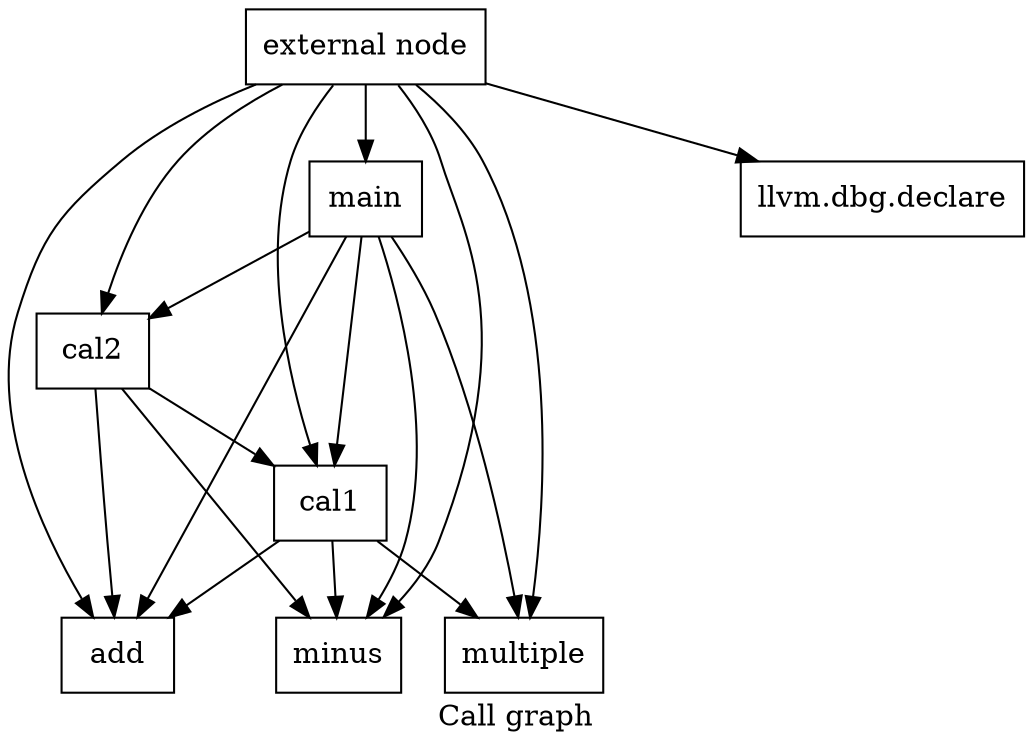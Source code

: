 digraph "Call graph" {
	label="Call graph";

	Node0x2e45cd0 [shape=record,label="{external node}"];
	Node0x2e45cd0 -> Node0x2e47170;
	Node0x2e45cd0 -> Node0x2e47210;
	Node0x2e45cd0 -> Node0x2e471a0;
	Node0x2e45cd0 -> Node0x2e473a0;
	Node0x2e45cd0 -> Node0x2e47410;
	Node0x2e45cd0 -> Node0x2e47440;
	Node0x2e45cd0 -> Node0x2e46740;
	Node0x2e46740 [shape=record,label="{main}"];
	Node0x2e46740 -> Node0x2e47170;
	Node0x2e46740 -> Node0x2e471a0;
	Node0x2e46740 -> Node0x2e473a0;
	Node0x2e46740 -> Node0x2e47410;
	Node0x2e46740 -> Node0x2e47440;
	Node0x2e47210 [shape=record,label="{llvm.dbg.declare}"];
	Node0x2e47170 [shape=record,label="{add}"];
	Node0x2e47410 [shape=record,label="{cal1}"];
	Node0x2e47410 -> Node0x2e47170;
	Node0x2e47410 -> Node0x2e471a0;
	Node0x2e47410 -> Node0x2e473a0;
	Node0x2e47440 [shape=record,label="{cal2}"];
	Node0x2e47440 -> Node0x2e47410;
	Node0x2e47440 -> Node0x2e47170;
	Node0x2e47440 -> Node0x2e471a0;
	Node0x2e471a0 [shape=record,label="{minus}"];
	Node0x2e473a0 [shape=record,label="{multiple}"];
}
